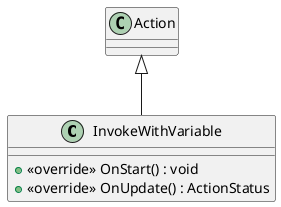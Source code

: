 @startuml
class InvokeWithVariable {
    + <<override>> OnStart() : void
    + <<override>> OnUpdate() : ActionStatus
}
Action <|-- InvokeWithVariable
@enduml
